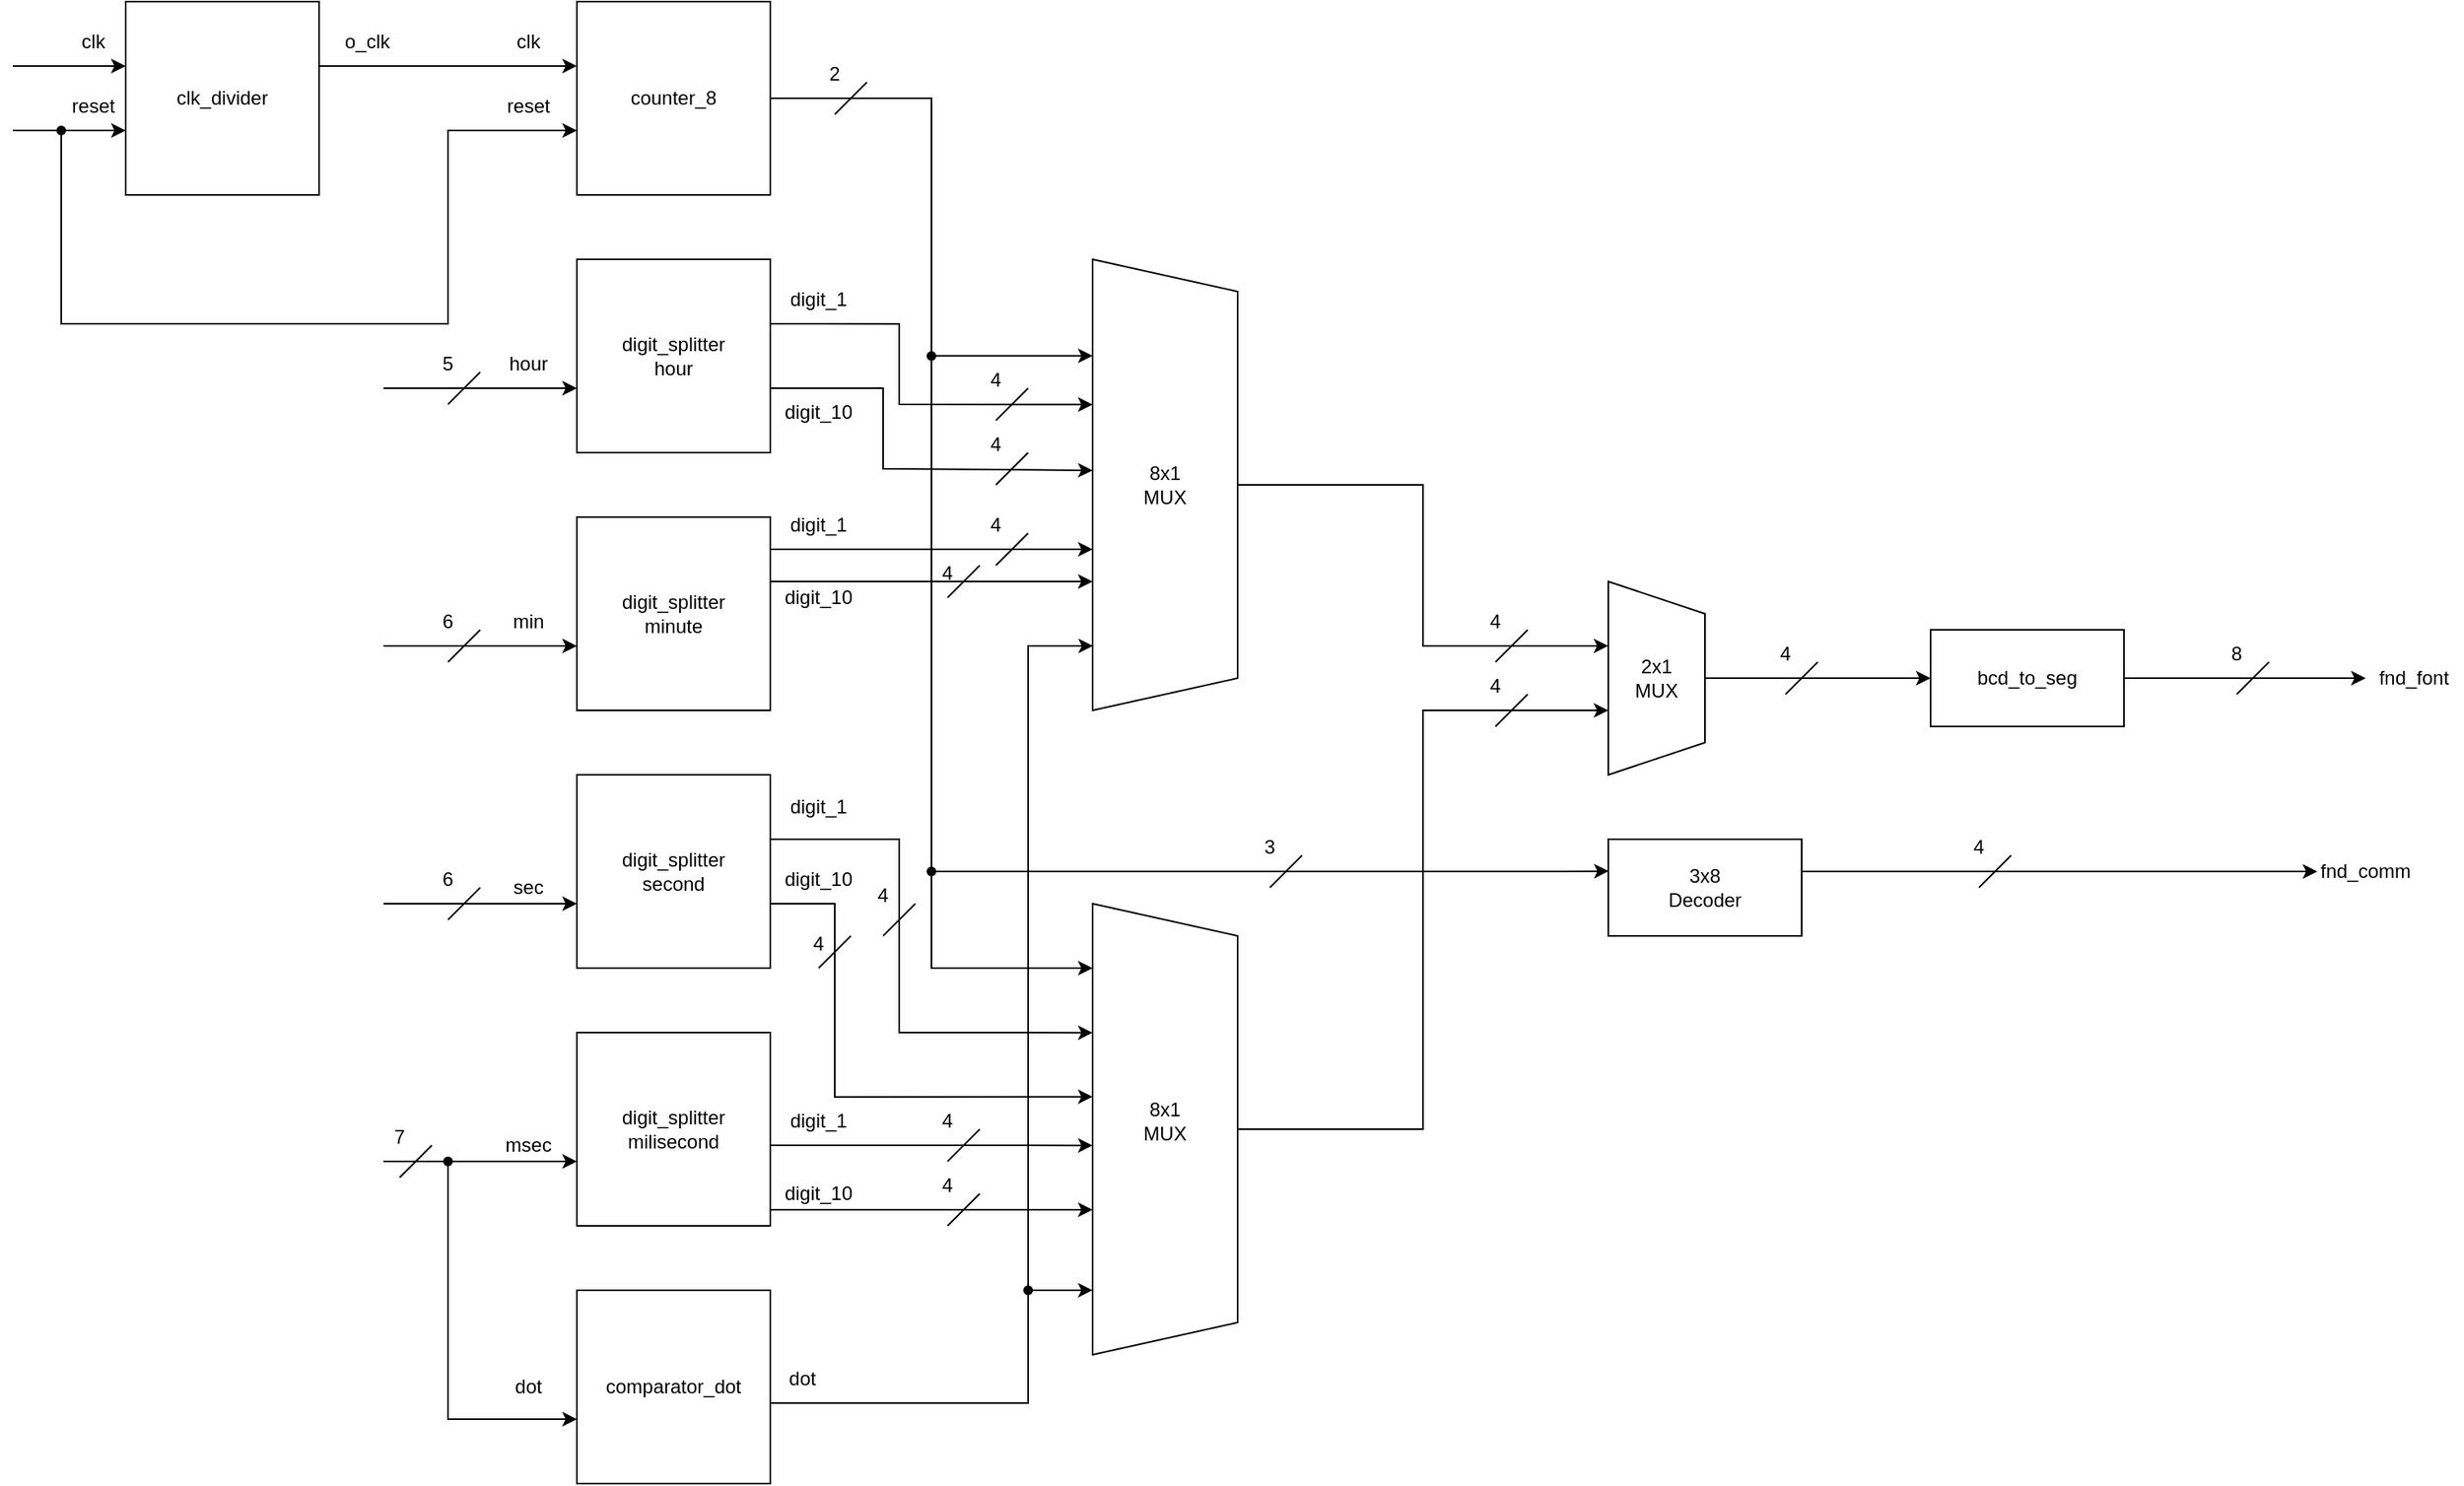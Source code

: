 <mxfile version="26.1.3">
  <diagram name="페이지-1" id="s3B1KexxtkDLgkxc6VHH">
    <mxGraphModel dx="1728" dy="943" grid="1" gridSize="10" guides="1" tooltips="1" connect="1" arrows="1" fold="1" page="1" pageScale="1" pageWidth="827" pageHeight="1169" math="0" shadow="0">
      <root>
        <mxCell id="0" />
        <mxCell id="1" parent="0" />
        <mxCell id="AsdQqZGXyfucd9Ku8JF7-1" value="clk_divider" style="rounded=0;whiteSpace=wrap;html=1;" vertex="1" parent="1">
          <mxGeometry x="80" y="200" width="120" height="120" as="geometry" />
        </mxCell>
        <mxCell id="AsdQqZGXyfucd9Ku8JF7-2" value="counter_8" style="rounded=0;whiteSpace=wrap;html=1;" vertex="1" parent="1">
          <mxGeometry x="360" y="200" width="120" height="120" as="geometry" />
        </mxCell>
        <mxCell id="AsdQqZGXyfucd9Ku8JF7-3" value="digit_splitter&lt;div&gt;hour&lt;/div&gt;" style="rounded=0;whiteSpace=wrap;html=1;" vertex="1" parent="1">
          <mxGeometry x="360" y="360" width="120" height="120" as="geometry" />
        </mxCell>
        <mxCell id="AsdQqZGXyfucd9Ku8JF7-4" value="digit_splitter&lt;div&gt;minute&lt;/div&gt;" style="rounded=0;whiteSpace=wrap;html=1;" vertex="1" parent="1">
          <mxGeometry x="360" y="520" width="120" height="120" as="geometry" />
        </mxCell>
        <mxCell id="AsdQqZGXyfucd9Ku8JF7-5" value="comparator_dot" style="rounded=0;whiteSpace=wrap;html=1;" vertex="1" parent="1">
          <mxGeometry x="360" y="1000" width="120" height="120" as="geometry" />
        </mxCell>
        <mxCell id="AsdQqZGXyfucd9Ku8JF7-6" value="digit_splitter&lt;div&gt;second&lt;/div&gt;" style="rounded=0;whiteSpace=wrap;html=1;" vertex="1" parent="1">
          <mxGeometry x="360" y="680" width="120" height="120" as="geometry" />
        </mxCell>
        <mxCell id="AsdQqZGXyfucd9Ku8JF7-7" value="digit_splitter&lt;div&gt;milisecond&lt;/div&gt;" style="rounded=0;whiteSpace=wrap;html=1;" vertex="1" parent="1">
          <mxGeometry x="360" y="840" width="120" height="120" as="geometry" />
        </mxCell>
        <mxCell id="AsdQqZGXyfucd9Ku8JF7-8" value="" style="endArrow=classic;html=1;rounded=0;" edge="1" parent="1">
          <mxGeometry width="50" height="50" relative="1" as="geometry">
            <mxPoint x="10" y="240" as="sourcePoint" />
            <mxPoint x="80" y="240" as="targetPoint" />
          </mxGeometry>
        </mxCell>
        <mxCell id="AsdQqZGXyfucd9Ku8JF7-9" value="" style="endArrow=classic;html=1;rounded=0;" edge="1" parent="1">
          <mxGeometry width="50" height="50" relative="1" as="geometry">
            <mxPoint x="10" y="280" as="sourcePoint" />
            <mxPoint x="80" y="280" as="targetPoint" />
          </mxGeometry>
        </mxCell>
        <mxCell id="AsdQqZGXyfucd9Ku8JF7-10" value="" style="endArrow=classic;html=1;rounded=0;entryX=0;entryY=0.667;entryDx=0;entryDy=0;entryPerimeter=0;" edge="1" parent="1" source="AsdQqZGXyfucd9Ku8JF7-83" target="AsdQqZGXyfucd9Ku8JF7-2">
          <mxGeometry width="50" height="50" relative="1" as="geometry">
            <mxPoint x="40" y="280" as="sourcePoint" />
            <mxPoint x="320" y="280" as="targetPoint" />
            <Array as="points">
              <mxPoint x="40" y="400" />
              <mxPoint x="280" y="400" />
              <mxPoint x="280" y="280" />
            </Array>
          </mxGeometry>
        </mxCell>
        <mxCell id="AsdQqZGXyfucd9Ku8JF7-11" value="" style="endArrow=classic;html=1;rounded=0;entryX=0;entryY=0.333;entryDx=0;entryDy=0;entryPerimeter=0;" edge="1" parent="1" target="AsdQqZGXyfucd9Ku8JF7-2">
          <mxGeometry width="50" height="50" relative="1" as="geometry">
            <mxPoint x="200" y="240" as="sourcePoint" />
            <mxPoint x="250" y="190" as="targetPoint" />
          </mxGeometry>
        </mxCell>
        <mxCell id="AsdQqZGXyfucd9Ku8JF7-13" value="clk" style="text;html=1;align=center;verticalAlign=middle;whiteSpace=wrap;rounded=0;" vertex="1" parent="1">
          <mxGeometry x="30" y="210" width="60" height="30" as="geometry" />
        </mxCell>
        <mxCell id="AsdQqZGXyfucd9Ku8JF7-14" value="reset" style="text;html=1;align=center;verticalAlign=middle;whiteSpace=wrap;rounded=0;" vertex="1" parent="1">
          <mxGeometry x="30" y="250" width="60" height="30" as="geometry" />
        </mxCell>
        <mxCell id="AsdQqZGXyfucd9Ku8JF7-15" value="clk" style="text;html=1;align=center;verticalAlign=middle;whiteSpace=wrap;rounded=0;" vertex="1" parent="1">
          <mxGeometry x="300" y="210" width="60" height="30" as="geometry" />
        </mxCell>
        <mxCell id="AsdQqZGXyfucd9Ku8JF7-16" value="reset" style="text;html=1;align=center;verticalAlign=middle;whiteSpace=wrap;rounded=0;" vertex="1" parent="1">
          <mxGeometry x="300" y="250" width="60" height="30" as="geometry" />
        </mxCell>
        <mxCell id="AsdQqZGXyfucd9Ku8JF7-17" value="o_clk" style="text;html=1;align=center;verticalAlign=middle;whiteSpace=wrap;rounded=0;" vertex="1" parent="1">
          <mxGeometry x="200" y="210" width="60" height="30" as="geometry" />
        </mxCell>
        <mxCell id="AsdQqZGXyfucd9Ku8JF7-18" value="" style="endArrow=classic;html=1;rounded=0;" edge="1" parent="1">
          <mxGeometry width="50" height="50" relative="1" as="geometry">
            <mxPoint x="240" y="440" as="sourcePoint" />
            <mxPoint x="360" y="440" as="targetPoint" />
          </mxGeometry>
        </mxCell>
        <mxCell id="AsdQqZGXyfucd9Ku8JF7-19" value="" style="endArrow=classic;html=1;rounded=0;" edge="1" parent="1">
          <mxGeometry width="50" height="50" relative="1" as="geometry">
            <mxPoint x="240" y="600" as="sourcePoint" />
            <mxPoint x="360" y="600" as="targetPoint" />
          </mxGeometry>
        </mxCell>
        <mxCell id="AsdQqZGXyfucd9Ku8JF7-21" value="" style="endArrow=classic;html=1;rounded=0;" edge="1" parent="1">
          <mxGeometry width="50" height="50" relative="1" as="geometry">
            <mxPoint x="240" y="760" as="sourcePoint" />
            <mxPoint x="360" y="760" as="targetPoint" />
          </mxGeometry>
        </mxCell>
        <mxCell id="AsdQqZGXyfucd9Ku8JF7-22" value="" style="endArrow=classic;html=1;rounded=0;" edge="1" parent="1">
          <mxGeometry width="50" height="50" relative="1" as="geometry">
            <mxPoint x="240" y="920" as="sourcePoint" />
            <mxPoint x="360" y="920" as="targetPoint" />
          </mxGeometry>
        </mxCell>
        <mxCell id="AsdQqZGXyfucd9Ku8JF7-23" value="" style="endArrow=classic;html=1;rounded=0;" edge="1" parent="1" source="AsdQqZGXyfucd9Ku8JF7-82">
          <mxGeometry width="50" height="50" relative="1" as="geometry">
            <mxPoint x="280" y="920" as="sourcePoint" />
            <mxPoint x="360" y="1080" as="targetPoint" />
            <Array as="points">
              <mxPoint x="280" y="1080" />
            </Array>
          </mxGeometry>
        </mxCell>
        <mxCell id="AsdQqZGXyfucd9Ku8JF7-24" value="hour" style="text;html=1;align=center;verticalAlign=middle;whiteSpace=wrap;rounded=0;" vertex="1" parent="1">
          <mxGeometry x="300" y="410" width="60" height="30" as="geometry" />
        </mxCell>
        <mxCell id="AsdQqZGXyfucd9Ku8JF7-25" value="" style="endArrow=none;html=1;rounded=0;" edge="1" parent="1">
          <mxGeometry width="50" height="50" relative="1" as="geometry">
            <mxPoint x="280" y="450" as="sourcePoint" />
            <mxPoint x="300" y="430" as="targetPoint" />
          </mxGeometry>
        </mxCell>
        <mxCell id="AsdQqZGXyfucd9Ku8JF7-27" value="5" style="text;html=1;align=center;verticalAlign=middle;whiteSpace=wrap;rounded=0;" vertex="1" parent="1">
          <mxGeometry x="250" y="410" width="60" height="30" as="geometry" />
        </mxCell>
        <mxCell id="AsdQqZGXyfucd9Ku8JF7-28" value="" style="endArrow=none;html=1;rounded=0;" edge="1" parent="1">
          <mxGeometry width="50" height="50" relative="1" as="geometry">
            <mxPoint x="280" y="610" as="sourcePoint" />
            <mxPoint x="300" y="590" as="targetPoint" />
          </mxGeometry>
        </mxCell>
        <mxCell id="AsdQqZGXyfucd9Ku8JF7-29" value="6" style="text;html=1;align=center;verticalAlign=middle;whiteSpace=wrap;rounded=0;" vertex="1" parent="1">
          <mxGeometry x="250" y="570" width="60" height="30" as="geometry" />
        </mxCell>
        <mxCell id="AsdQqZGXyfucd9Ku8JF7-30" value="" style="endArrow=none;html=1;rounded=0;" edge="1" parent="1">
          <mxGeometry width="50" height="50" relative="1" as="geometry">
            <mxPoint x="280" y="770" as="sourcePoint" />
            <mxPoint x="300" y="750" as="targetPoint" />
          </mxGeometry>
        </mxCell>
        <mxCell id="AsdQqZGXyfucd9Ku8JF7-31" value="6" style="text;html=1;align=center;verticalAlign=middle;whiteSpace=wrap;rounded=0;" vertex="1" parent="1">
          <mxGeometry x="250" y="730" width="60" height="30" as="geometry" />
        </mxCell>
        <mxCell id="AsdQqZGXyfucd9Ku8JF7-32" value="" style="endArrow=none;html=1;rounded=0;" edge="1" parent="1">
          <mxGeometry width="50" height="50" relative="1" as="geometry">
            <mxPoint x="250" y="930" as="sourcePoint" />
            <mxPoint x="270" y="910" as="targetPoint" />
          </mxGeometry>
        </mxCell>
        <mxCell id="AsdQqZGXyfucd9Ku8JF7-33" value="7" style="text;html=1;align=center;verticalAlign=middle;whiteSpace=wrap;rounded=0;" vertex="1" parent="1">
          <mxGeometry x="220" y="890" width="60" height="30" as="geometry" />
        </mxCell>
        <mxCell id="AsdQqZGXyfucd9Ku8JF7-36" value="" style="shape=trapezoid;perimeter=trapezoidPerimeter;whiteSpace=wrap;html=1;fixedSize=1;direction=south;" vertex="1" parent="1">
          <mxGeometry x="680" y="360" width="90" height="280" as="geometry" />
        </mxCell>
        <mxCell id="AsdQqZGXyfucd9Ku8JF7-38" value="" style="shape=trapezoid;perimeter=trapezoidPerimeter;whiteSpace=wrap;html=1;fixedSize=1;direction=south;" vertex="1" parent="1">
          <mxGeometry x="680" y="760" width="90" height="280" as="geometry" />
        </mxCell>
        <mxCell id="AsdQqZGXyfucd9Ku8JF7-39" style="edgeStyle=orthogonalEdgeStyle;rounded=0;orthogonalLoop=1;jettySize=auto;html=1;entryX=0.214;entryY=1;entryDx=0;entryDy=0;entryPerimeter=0;" edge="1" parent="1" source="AsdQqZGXyfucd9Ku8JF7-2" target="AsdQqZGXyfucd9Ku8JF7-36">
          <mxGeometry relative="1" as="geometry" />
        </mxCell>
        <mxCell id="AsdQqZGXyfucd9Ku8JF7-41" value="" style="endArrow=classic;html=1;rounded=0;entryX=0.143;entryY=1;entryDx=0;entryDy=0;entryPerimeter=0;" edge="1" parent="1" target="AsdQqZGXyfucd9Ku8JF7-38">
          <mxGeometry width="50" height="50" relative="1" as="geometry">
            <mxPoint x="580" y="420" as="sourcePoint" />
            <mxPoint x="630" y="370" as="targetPoint" />
            <Array as="points">
              <mxPoint x="580" y="800" />
            </Array>
          </mxGeometry>
        </mxCell>
        <mxCell id="AsdQqZGXyfucd9Ku8JF7-42" value="" style="endArrow=none;html=1;rounded=0;" edge="1" parent="1">
          <mxGeometry width="50" height="50" relative="1" as="geometry">
            <mxPoint x="520" y="270" as="sourcePoint" />
            <mxPoint x="540" y="250" as="targetPoint" />
          </mxGeometry>
        </mxCell>
        <mxCell id="AsdQqZGXyfucd9Ku8JF7-43" value="2" style="text;html=1;align=center;verticalAlign=middle;whiteSpace=wrap;rounded=0;" vertex="1" parent="1">
          <mxGeometry x="490" y="230" width="60" height="30" as="geometry" />
        </mxCell>
        <mxCell id="AsdQqZGXyfucd9Ku8JF7-45" value="" style="endArrow=classic;html=1;rounded=0;entryX=0.429;entryY=1;entryDx=0;entryDy=0;entryPerimeter=0;exitX=0.997;exitY=0.582;exitDx=0;exitDy=0;exitPerimeter=0;" edge="1" parent="1">
          <mxGeometry width="50" height="50" relative="1" as="geometry">
            <mxPoint x="479.64" y="400.0" as="sourcePoint" />
            <mxPoint x="680" y="450.16" as="targetPoint" />
            <Array as="points">
              <mxPoint x="560" y="400.16" />
              <mxPoint x="560" y="450.04" />
            </Array>
          </mxGeometry>
        </mxCell>
        <mxCell id="AsdQqZGXyfucd9Ku8JF7-46" value="" style="endArrow=classic;html=1;rounded=0;entryX=0.575;entryY=1.004;entryDx=0;entryDy=0;entryPerimeter=0;" edge="1" parent="1">
          <mxGeometry width="50" height="50" relative="1" as="geometry">
            <mxPoint x="480.36" y="440" as="sourcePoint" />
            <mxPoint x="680.0" y="491" as="targetPoint" />
            <Array as="points">
              <mxPoint x="550" y="440" />
              <mxPoint x="550" y="490" />
            </Array>
          </mxGeometry>
        </mxCell>
        <mxCell id="AsdQqZGXyfucd9Ku8JF7-47" value="digit_1" style="text;html=1;align=center;verticalAlign=middle;whiteSpace=wrap;rounded=0;" vertex="1" parent="1">
          <mxGeometry x="480" y="370" width="60" height="30" as="geometry" />
        </mxCell>
        <mxCell id="AsdQqZGXyfucd9Ku8JF7-48" value="digit_10" style="text;html=1;align=center;verticalAlign=middle;whiteSpace=wrap;rounded=0;" vertex="1" parent="1">
          <mxGeometry x="480" y="440" width="60" height="30" as="geometry" />
        </mxCell>
        <mxCell id="AsdQqZGXyfucd9Ku8JF7-49" value="" style="endArrow=none;html=1;rounded=0;" edge="1" parent="1">
          <mxGeometry width="50" height="50" relative="1" as="geometry">
            <mxPoint x="620" y="460" as="sourcePoint" />
            <mxPoint x="640" y="440" as="targetPoint" />
          </mxGeometry>
        </mxCell>
        <mxCell id="AsdQqZGXyfucd9Ku8JF7-50" value="4" style="text;html=1;align=center;verticalAlign=middle;whiteSpace=wrap;rounded=0;" vertex="1" parent="1">
          <mxGeometry x="590" y="420" width="60" height="30" as="geometry" />
        </mxCell>
        <mxCell id="AsdQqZGXyfucd9Ku8JF7-51" value="" style="endArrow=none;html=1;rounded=0;" edge="1" parent="1">
          <mxGeometry width="50" height="50" relative="1" as="geometry">
            <mxPoint x="620" y="500" as="sourcePoint" />
            <mxPoint x="640" y="480" as="targetPoint" />
          </mxGeometry>
        </mxCell>
        <mxCell id="AsdQqZGXyfucd9Ku8JF7-52" value="4" style="text;html=1;align=center;verticalAlign=middle;whiteSpace=wrap;rounded=0;" vertex="1" parent="1">
          <mxGeometry x="590" y="460" width="60" height="30" as="geometry" />
        </mxCell>
        <mxCell id="AsdQqZGXyfucd9Ku8JF7-53" value="" style="endArrow=classic;html=1;rounded=0;entryX=0.643;entryY=1;entryDx=0;entryDy=0;entryPerimeter=0;" edge="1" parent="1" target="AsdQqZGXyfucd9Ku8JF7-36">
          <mxGeometry width="50" height="50" relative="1" as="geometry">
            <mxPoint x="480" y="540" as="sourcePoint" />
            <mxPoint x="530" y="490" as="targetPoint" />
          </mxGeometry>
        </mxCell>
        <mxCell id="AsdQqZGXyfucd9Ku8JF7-54" value="" style="endArrow=classic;html=1;rounded=0;entryX=0.643;entryY=1;entryDx=0;entryDy=0;entryPerimeter=0;" edge="1" parent="1">
          <mxGeometry width="50" height="50" relative="1" as="geometry">
            <mxPoint x="480" y="560" as="sourcePoint" />
            <mxPoint x="680" y="560" as="targetPoint" />
          </mxGeometry>
        </mxCell>
        <mxCell id="AsdQqZGXyfucd9Ku8JF7-55" value="digit_1" style="text;html=1;align=center;verticalAlign=middle;whiteSpace=wrap;rounded=0;" vertex="1" parent="1">
          <mxGeometry x="480" y="510" width="60" height="30" as="geometry" />
        </mxCell>
        <mxCell id="AsdQqZGXyfucd9Ku8JF7-56" value="digit_10" style="text;html=1;align=center;verticalAlign=middle;whiteSpace=wrap;rounded=0;" vertex="1" parent="1">
          <mxGeometry x="480" y="555" width="60" height="30" as="geometry" />
        </mxCell>
        <mxCell id="AsdQqZGXyfucd9Ku8JF7-58" value="" style="endArrow=none;html=1;rounded=0;" edge="1" parent="1">
          <mxGeometry width="50" height="50" relative="1" as="geometry">
            <mxPoint x="620" y="550" as="sourcePoint" />
            <mxPoint x="640" y="530" as="targetPoint" />
          </mxGeometry>
        </mxCell>
        <mxCell id="AsdQqZGXyfucd9Ku8JF7-59" value="4" style="text;html=1;align=center;verticalAlign=middle;whiteSpace=wrap;rounded=0;" vertex="1" parent="1">
          <mxGeometry x="590" y="510" width="60" height="30" as="geometry" />
        </mxCell>
        <mxCell id="AsdQqZGXyfucd9Ku8JF7-60" value="" style="endArrow=none;html=1;rounded=0;" edge="1" parent="1">
          <mxGeometry width="50" height="50" relative="1" as="geometry">
            <mxPoint x="590" y="570" as="sourcePoint" />
            <mxPoint x="610" y="550" as="targetPoint" />
          </mxGeometry>
        </mxCell>
        <mxCell id="AsdQqZGXyfucd9Ku8JF7-61" value="4" style="text;html=1;align=center;verticalAlign=middle;whiteSpace=wrap;rounded=0;" vertex="1" parent="1">
          <mxGeometry x="560" y="540" width="60" height="30" as="geometry" />
        </mxCell>
        <mxCell id="AsdQqZGXyfucd9Ku8JF7-62" value="" style="endArrow=classic;html=1;rounded=0;entryX=0.286;entryY=1;entryDx=0;entryDy=0;entryPerimeter=0;" edge="1" parent="1" target="AsdQqZGXyfucd9Ku8JF7-38">
          <mxGeometry width="50" height="50" relative="1" as="geometry">
            <mxPoint x="480" y="720" as="sourcePoint" />
            <mxPoint x="530" y="670" as="targetPoint" />
            <Array as="points">
              <mxPoint x="560" y="720" />
              <mxPoint x="560" y="840" />
            </Array>
          </mxGeometry>
        </mxCell>
        <mxCell id="AsdQqZGXyfucd9Ku8JF7-63" value="" style="endArrow=classic;html=1;rounded=0;entryX=0.428;entryY=1;entryDx=0;entryDy=0;entryPerimeter=0;" edge="1" parent="1" target="AsdQqZGXyfucd9Ku8JF7-38">
          <mxGeometry width="50" height="50" relative="1" as="geometry">
            <mxPoint x="480" y="760" as="sourcePoint" />
            <mxPoint x="530" y="710" as="targetPoint" />
            <Array as="points">
              <mxPoint x="520" y="760" />
              <mxPoint x="520" y="880" />
            </Array>
          </mxGeometry>
        </mxCell>
        <mxCell id="AsdQqZGXyfucd9Ku8JF7-64" value="digit_1" style="text;html=1;align=center;verticalAlign=middle;whiteSpace=wrap;rounded=0;" vertex="1" parent="1">
          <mxGeometry x="480" y="685" width="60" height="30" as="geometry" />
        </mxCell>
        <mxCell id="AsdQqZGXyfucd9Ku8JF7-65" value="digit_10" style="text;html=1;align=center;verticalAlign=middle;whiteSpace=wrap;rounded=0;" vertex="1" parent="1">
          <mxGeometry x="480" y="730" width="60" height="30" as="geometry" />
        </mxCell>
        <mxCell id="AsdQqZGXyfucd9Ku8JF7-66" value="" style="endArrow=none;html=1;rounded=0;" edge="1" parent="1">
          <mxGeometry width="50" height="50" relative="1" as="geometry">
            <mxPoint x="550" y="780" as="sourcePoint" />
            <mxPoint x="570" y="760" as="targetPoint" />
          </mxGeometry>
        </mxCell>
        <mxCell id="AsdQqZGXyfucd9Ku8JF7-67" value="4" style="text;html=1;align=center;verticalAlign=middle;whiteSpace=wrap;rounded=0;" vertex="1" parent="1">
          <mxGeometry x="520" y="740" width="60" height="30" as="geometry" />
        </mxCell>
        <mxCell id="AsdQqZGXyfucd9Ku8JF7-68" value="" style="endArrow=none;html=1;rounded=0;" edge="1" parent="1">
          <mxGeometry width="50" height="50" relative="1" as="geometry">
            <mxPoint x="510" y="800" as="sourcePoint" />
            <mxPoint x="530" y="780" as="targetPoint" />
          </mxGeometry>
        </mxCell>
        <mxCell id="AsdQqZGXyfucd9Ku8JF7-69" value="4" style="text;html=1;align=center;verticalAlign=middle;whiteSpace=wrap;rounded=0;" vertex="1" parent="1">
          <mxGeometry x="480" y="770" width="60" height="30" as="geometry" />
        </mxCell>
        <mxCell id="AsdQqZGXyfucd9Ku8JF7-70" value="" style="endArrow=classic;html=1;rounded=0;entryX=0.536;entryY=1;entryDx=0;entryDy=0;entryPerimeter=0;" edge="1" parent="1" target="AsdQqZGXyfucd9Ku8JF7-38">
          <mxGeometry width="50" height="50" relative="1" as="geometry">
            <mxPoint x="480" y="910" as="sourcePoint" />
            <mxPoint x="530" y="860" as="targetPoint" />
          </mxGeometry>
        </mxCell>
        <mxCell id="AsdQqZGXyfucd9Ku8JF7-71" value="" style="endArrow=classic;html=1;rounded=0;entryX=0.536;entryY=1;entryDx=0;entryDy=0;entryPerimeter=0;" edge="1" parent="1">
          <mxGeometry width="50" height="50" relative="1" as="geometry">
            <mxPoint x="480" y="950" as="sourcePoint" />
            <mxPoint x="680" y="950" as="targetPoint" />
          </mxGeometry>
        </mxCell>
        <mxCell id="AsdQqZGXyfucd9Ku8JF7-72" value="digit_1" style="text;html=1;align=center;verticalAlign=middle;whiteSpace=wrap;rounded=0;" vertex="1" parent="1">
          <mxGeometry x="480" y="880" width="60" height="30" as="geometry" />
        </mxCell>
        <mxCell id="AsdQqZGXyfucd9Ku8JF7-73" value="digit_10" style="text;html=1;align=center;verticalAlign=middle;whiteSpace=wrap;rounded=0;" vertex="1" parent="1">
          <mxGeometry x="480" y="925" width="60" height="30" as="geometry" />
        </mxCell>
        <mxCell id="AsdQqZGXyfucd9Ku8JF7-74" value="" style="endArrow=none;html=1;rounded=0;" edge="1" parent="1">
          <mxGeometry width="50" height="50" relative="1" as="geometry">
            <mxPoint x="590" y="920" as="sourcePoint" />
            <mxPoint x="610" y="900" as="targetPoint" />
          </mxGeometry>
        </mxCell>
        <mxCell id="AsdQqZGXyfucd9Ku8JF7-75" value="4" style="text;html=1;align=center;verticalAlign=middle;whiteSpace=wrap;rounded=0;" vertex="1" parent="1">
          <mxGeometry x="560" y="880" width="60" height="30" as="geometry" />
        </mxCell>
        <mxCell id="AsdQqZGXyfucd9Ku8JF7-76" value="" style="endArrow=none;html=1;rounded=0;" edge="1" parent="1">
          <mxGeometry width="50" height="50" relative="1" as="geometry">
            <mxPoint x="590" y="960" as="sourcePoint" />
            <mxPoint x="610" y="940" as="targetPoint" />
          </mxGeometry>
        </mxCell>
        <mxCell id="AsdQqZGXyfucd9Ku8JF7-77" value="4" style="text;html=1;align=center;verticalAlign=middle;whiteSpace=wrap;rounded=0;" vertex="1" parent="1">
          <mxGeometry x="560" y="920" width="60" height="30" as="geometry" />
        </mxCell>
        <mxCell id="AsdQqZGXyfucd9Ku8JF7-78" value="" style="shape=waypoint;sketch=0;fillStyle=solid;size=6;pointerEvents=1;points=[];fillColor=none;resizable=0;rotatable=0;perimeter=centerPerimeter;snapToPoint=1;" vertex="1" parent="1">
          <mxGeometry x="570" y="410" width="20" height="20" as="geometry" />
        </mxCell>
        <mxCell id="AsdQqZGXyfucd9Ku8JF7-82" value="" style="shape=waypoint;sketch=0;fillStyle=solid;size=6;pointerEvents=1;points=[];fillColor=none;resizable=0;rotatable=0;perimeter=centerPerimeter;snapToPoint=1;" vertex="1" parent="1">
          <mxGeometry x="270" y="910" width="20" height="20" as="geometry" />
        </mxCell>
        <mxCell id="AsdQqZGXyfucd9Ku8JF7-83" value="" style="shape=waypoint;sketch=0;fillStyle=solid;size=6;pointerEvents=1;points=[];fillColor=none;resizable=0;rotatable=0;perimeter=centerPerimeter;snapToPoint=1;" vertex="1" parent="1">
          <mxGeometry x="30" y="270" width="20" height="20" as="geometry" />
        </mxCell>
        <mxCell id="AsdQqZGXyfucd9Ku8JF7-84" value="" style="endArrow=classic;html=1;rounded=0;entryX=0.857;entryY=1;entryDx=0;entryDy=0;entryPerimeter=0;" edge="1" parent="1" target="AsdQqZGXyfucd9Ku8JF7-38">
          <mxGeometry width="50" height="50" relative="1" as="geometry">
            <mxPoint x="480" y="1070" as="sourcePoint" />
            <mxPoint x="530" y="1020" as="targetPoint" />
            <Array as="points">
              <mxPoint x="640" y="1070" />
              <mxPoint x="640" y="1000" />
            </Array>
          </mxGeometry>
        </mxCell>
        <mxCell id="AsdQqZGXyfucd9Ku8JF7-85" value="" style="shape=waypoint;sketch=0;fillStyle=solid;size=6;pointerEvents=1;points=[];fillColor=none;resizable=0;rotatable=0;perimeter=centerPerimeter;snapToPoint=1;" vertex="1" parent="1">
          <mxGeometry x="630" y="990" width="20" height="20" as="geometry" />
        </mxCell>
        <mxCell id="AsdQqZGXyfucd9Ku8JF7-86" value="" style="endArrow=classic;html=1;rounded=0;entryX=0.857;entryY=0.997;entryDx=0;entryDy=0;entryPerimeter=0;" edge="1" parent="1" target="AsdQqZGXyfucd9Ku8JF7-36">
          <mxGeometry width="50" height="50" relative="1" as="geometry">
            <mxPoint x="640" y="1000" as="sourcePoint" />
            <mxPoint x="690" y="950" as="targetPoint" />
            <Array as="points">
              <mxPoint x="640" y="600" />
            </Array>
          </mxGeometry>
        </mxCell>
        <mxCell id="AsdQqZGXyfucd9Ku8JF7-87" value="min" style="text;html=1;align=center;verticalAlign=middle;whiteSpace=wrap;rounded=0;" vertex="1" parent="1">
          <mxGeometry x="300" y="570" width="60" height="30" as="geometry" />
        </mxCell>
        <mxCell id="AsdQqZGXyfucd9Ku8JF7-88" value="sec" style="text;html=1;align=center;verticalAlign=middle;whiteSpace=wrap;rounded=0;" vertex="1" parent="1">
          <mxGeometry x="300" y="735" width="60" height="30" as="geometry" />
        </mxCell>
        <mxCell id="AsdQqZGXyfucd9Ku8JF7-89" value="msec" style="text;html=1;align=center;verticalAlign=middle;whiteSpace=wrap;rounded=0;" vertex="1" parent="1">
          <mxGeometry x="300" y="895" width="60" height="30" as="geometry" />
        </mxCell>
        <mxCell id="AsdQqZGXyfucd9Ku8JF7-90" value="dot" style="text;html=1;align=center;verticalAlign=middle;whiteSpace=wrap;rounded=0;" vertex="1" parent="1">
          <mxGeometry x="300" y="1045" width="60" height="30" as="geometry" />
        </mxCell>
        <mxCell id="AsdQqZGXyfucd9Ku8JF7-91" value="dot" style="text;html=1;align=center;verticalAlign=middle;whiteSpace=wrap;rounded=0;" vertex="1" parent="1">
          <mxGeometry x="470" y="1040" width="60" height="30" as="geometry" />
        </mxCell>
        <mxCell id="AsdQqZGXyfucd9Ku8JF7-92" value="8x1&lt;br&gt;MUX" style="text;html=1;align=center;verticalAlign=middle;whiteSpace=wrap;rounded=0;" vertex="1" parent="1">
          <mxGeometry x="695" y="485" width="60" height="30" as="geometry" />
        </mxCell>
        <mxCell id="AsdQqZGXyfucd9Ku8JF7-93" value="8x1&lt;br&gt;MUX" style="text;html=1;align=center;verticalAlign=middle;whiteSpace=wrap;rounded=0;" vertex="1" parent="1">
          <mxGeometry x="695" y="880" width="60" height="30" as="geometry" />
        </mxCell>
        <mxCell id="AsdQqZGXyfucd9Ku8JF7-94" value="" style="endArrow=classic;html=1;rounded=0;exitDx=0;exitDy=0;entryX=0.002;entryY=0.33;entryDx=0;entryDy=0;entryPerimeter=0;" edge="1" parent="1" source="AsdQqZGXyfucd9Ku8JF7-108" target="AsdQqZGXyfucd9Ku8JF7-95">
          <mxGeometry width="50" height="50" relative="1" as="geometry">
            <mxPoint x="580" y="680" as="sourcePoint" />
            <mxPoint x="870" y="680" as="targetPoint" />
            <Array as="points">
              <mxPoint x="970" y="740" />
            </Array>
          </mxGeometry>
        </mxCell>
        <mxCell id="AsdQqZGXyfucd9Ku8JF7-95" value="3x8&lt;div&gt;Decoder&lt;/div&gt;" style="rounded=0;whiteSpace=wrap;html=1;" vertex="1" parent="1">
          <mxGeometry x="1000" y="720" width="120" height="60" as="geometry" />
        </mxCell>
        <mxCell id="AsdQqZGXyfucd9Ku8JF7-97" value="" style="endArrow=classic;html=1;rounded=0;" edge="1" parent="1">
          <mxGeometry width="50" height="50" relative="1" as="geometry">
            <mxPoint x="580" y="680" as="sourcePoint" />
            <mxPoint x="580" y="680" as="targetPoint" />
          </mxGeometry>
        </mxCell>
        <mxCell id="AsdQqZGXyfucd9Ku8JF7-98" value="" style="endArrow=none;html=1;rounded=0;" edge="1" parent="1">
          <mxGeometry width="50" height="50" relative="1" as="geometry">
            <mxPoint x="790" y="750" as="sourcePoint" />
            <mxPoint x="810" y="730" as="targetPoint" />
          </mxGeometry>
        </mxCell>
        <mxCell id="AsdQqZGXyfucd9Ku8JF7-99" value="3" style="text;html=1;align=center;verticalAlign=middle;whiteSpace=wrap;rounded=0;" vertex="1" parent="1">
          <mxGeometry x="760" y="710" width="60" height="30" as="geometry" />
        </mxCell>
        <mxCell id="AsdQqZGXyfucd9Ku8JF7-105" value="" style="shape=trapezoid;perimeter=trapezoidPerimeter;whiteSpace=wrap;html=1;fixedSize=1;direction=south;" vertex="1" parent="1">
          <mxGeometry x="1000" y="560" width="60" height="120" as="geometry" />
        </mxCell>
        <mxCell id="AsdQqZGXyfucd9Ku8JF7-106" style="edgeStyle=orthogonalEdgeStyle;rounded=0;orthogonalLoop=1;jettySize=auto;html=1;entryX=0.333;entryY=1;entryDx=0;entryDy=0;entryPerimeter=0;" edge="1" parent="1" source="AsdQqZGXyfucd9Ku8JF7-36" target="AsdQqZGXyfucd9Ku8JF7-105">
          <mxGeometry relative="1" as="geometry" />
        </mxCell>
        <mxCell id="AsdQqZGXyfucd9Ku8JF7-107" style="edgeStyle=orthogonalEdgeStyle;rounded=0;orthogonalLoop=1;jettySize=auto;html=1;entryX=0.667;entryY=1;entryDx=0;entryDy=0;entryPerimeter=0;" edge="1" parent="1" source="AsdQqZGXyfucd9Ku8JF7-38" target="AsdQqZGXyfucd9Ku8JF7-105">
          <mxGeometry relative="1" as="geometry" />
        </mxCell>
        <mxCell id="AsdQqZGXyfucd9Ku8JF7-110" value="" style="endArrow=classic;html=1;rounded=0;exitX=1;exitY=0;exitDx=0;exitDy=0;entryDx=0;entryDy=0;entryPerimeter=0;" edge="1" parent="1" source="AsdQqZGXyfucd9Ku8JF7-67" target="AsdQqZGXyfucd9Ku8JF7-108">
          <mxGeometry width="50" height="50" relative="1" as="geometry">
            <mxPoint x="580" y="740" as="sourcePoint" />
            <mxPoint x="1000" y="740" as="targetPoint" />
            <Array as="points" />
          </mxGeometry>
        </mxCell>
        <mxCell id="AsdQqZGXyfucd9Ku8JF7-108" value="" style="shape=waypoint;sketch=0;fillStyle=solid;size=6;pointerEvents=1;points=[];fillColor=none;resizable=0;rotatable=0;perimeter=centerPerimeter;snapToPoint=1;" vertex="1" parent="1">
          <mxGeometry x="570" y="730" width="20" height="20" as="geometry" />
        </mxCell>
        <mxCell id="AsdQqZGXyfucd9Ku8JF7-111" value="" style="endArrow=none;html=1;rounded=0;" edge="1" parent="1">
          <mxGeometry width="50" height="50" relative="1" as="geometry">
            <mxPoint x="930" y="610" as="sourcePoint" />
            <mxPoint x="950" y="590" as="targetPoint" />
          </mxGeometry>
        </mxCell>
        <mxCell id="AsdQqZGXyfucd9Ku8JF7-112" value="4" style="text;html=1;align=center;verticalAlign=middle;whiteSpace=wrap;rounded=0;" vertex="1" parent="1">
          <mxGeometry x="900" y="570" width="60" height="30" as="geometry" />
        </mxCell>
        <mxCell id="AsdQqZGXyfucd9Ku8JF7-113" value="" style="endArrow=none;html=1;rounded=0;" edge="1" parent="1">
          <mxGeometry width="50" height="50" relative="1" as="geometry">
            <mxPoint x="930" y="650" as="sourcePoint" />
            <mxPoint x="950" y="630" as="targetPoint" />
          </mxGeometry>
        </mxCell>
        <mxCell id="AsdQqZGXyfucd9Ku8JF7-114" value="4" style="text;html=1;align=center;verticalAlign=middle;whiteSpace=wrap;rounded=0;" vertex="1" parent="1">
          <mxGeometry x="900" y="610" width="60" height="30" as="geometry" />
        </mxCell>
        <mxCell id="AsdQqZGXyfucd9Ku8JF7-115" value="2x1&lt;div&gt;MUX&lt;/div&gt;" style="text;html=1;align=center;verticalAlign=middle;whiteSpace=wrap;rounded=0;" vertex="1" parent="1">
          <mxGeometry x="1000" y="605" width="60" height="30" as="geometry" />
        </mxCell>
        <mxCell id="AsdQqZGXyfucd9Ku8JF7-116" value="" style="endArrow=classic;html=1;rounded=0;" edge="1" parent="1" target="AsdQqZGXyfucd9Ku8JF7-117">
          <mxGeometry width="50" height="50" relative="1" as="geometry">
            <mxPoint x="1060" y="620" as="sourcePoint" />
            <mxPoint x="1200" y="620" as="targetPoint" />
          </mxGeometry>
        </mxCell>
        <mxCell id="AsdQqZGXyfucd9Ku8JF7-122" style="edgeStyle=orthogonalEdgeStyle;rounded=0;orthogonalLoop=1;jettySize=auto;html=1;" edge="1" parent="1" source="AsdQqZGXyfucd9Ku8JF7-117">
          <mxGeometry relative="1" as="geometry">
            <mxPoint x="1470" y="620" as="targetPoint" />
          </mxGeometry>
        </mxCell>
        <mxCell id="AsdQqZGXyfucd9Ku8JF7-117" value="bcd_to_seg" style="rounded=0;whiteSpace=wrap;html=1;" vertex="1" parent="1">
          <mxGeometry x="1200" y="590" width="120" height="60" as="geometry" />
        </mxCell>
        <mxCell id="AsdQqZGXyfucd9Ku8JF7-118" value="" style="endArrow=none;html=1;rounded=0;" edge="1" parent="1">
          <mxGeometry width="50" height="50" relative="1" as="geometry">
            <mxPoint x="1110" y="630" as="sourcePoint" />
            <mxPoint x="1130" y="610" as="targetPoint" />
          </mxGeometry>
        </mxCell>
        <mxCell id="AsdQqZGXyfucd9Ku8JF7-119" value="4" style="text;html=1;align=center;verticalAlign=middle;whiteSpace=wrap;rounded=0;" vertex="1" parent="1">
          <mxGeometry x="1080" y="590" width="60" height="30" as="geometry" />
        </mxCell>
        <mxCell id="AsdQqZGXyfucd9Ku8JF7-120" value="" style="endArrow=classic;html=1;rounded=0;" edge="1" parent="1">
          <mxGeometry width="50" height="50" relative="1" as="geometry">
            <mxPoint x="1120" y="740" as="sourcePoint" />
            <mxPoint x="1440" y="740" as="targetPoint" />
          </mxGeometry>
        </mxCell>
        <mxCell id="AsdQqZGXyfucd9Ku8JF7-123" value="" style="endArrow=none;html=1;rounded=0;" edge="1" parent="1">
          <mxGeometry width="50" height="50" relative="1" as="geometry">
            <mxPoint x="1230" y="750" as="sourcePoint" />
            <mxPoint x="1250" y="730" as="targetPoint" />
          </mxGeometry>
        </mxCell>
        <mxCell id="AsdQqZGXyfucd9Ku8JF7-124" value="4" style="text;html=1;align=center;verticalAlign=middle;whiteSpace=wrap;rounded=0;" vertex="1" parent="1">
          <mxGeometry x="1200" y="710" width="60" height="30" as="geometry" />
        </mxCell>
        <mxCell id="AsdQqZGXyfucd9Ku8JF7-125" value="" style="endArrow=none;html=1;rounded=0;" edge="1" parent="1">
          <mxGeometry width="50" height="50" relative="1" as="geometry">
            <mxPoint x="1390" y="630" as="sourcePoint" />
            <mxPoint x="1410" y="610" as="targetPoint" />
          </mxGeometry>
        </mxCell>
        <mxCell id="AsdQqZGXyfucd9Ku8JF7-126" value="8" style="text;html=1;align=center;verticalAlign=middle;whiteSpace=wrap;rounded=0;" vertex="1" parent="1">
          <mxGeometry x="1360" y="590" width="60" height="30" as="geometry" />
        </mxCell>
        <mxCell id="AsdQqZGXyfucd9Ku8JF7-127" value="fnd_font" style="text;html=1;align=center;verticalAlign=middle;whiteSpace=wrap;rounded=0;" vertex="1" parent="1">
          <mxGeometry x="1470" y="605" width="60" height="30" as="geometry" />
        </mxCell>
        <mxCell id="AsdQqZGXyfucd9Ku8JF7-128" value="fnd_comm" style="text;html=1;align=center;verticalAlign=middle;whiteSpace=wrap;rounded=0;" vertex="1" parent="1">
          <mxGeometry x="1440" y="725" width="60" height="30" as="geometry" />
        </mxCell>
      </root>
    </mxGraphModel>
  </diagram>
</mxfile>

